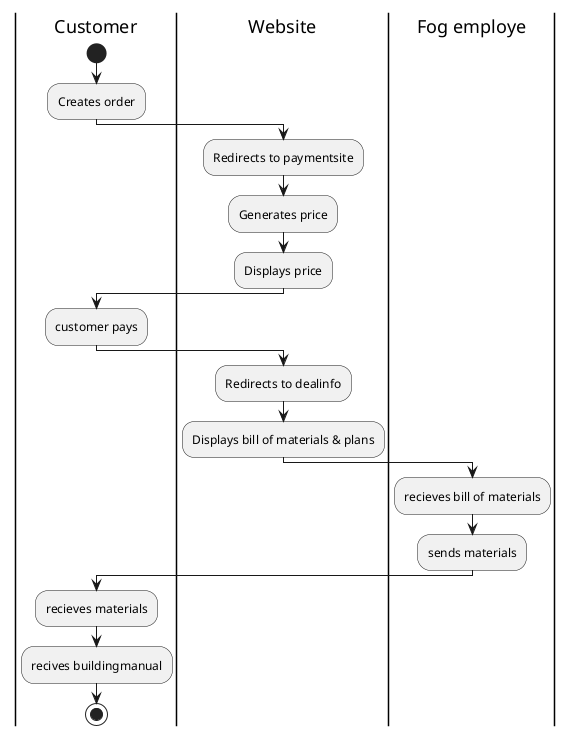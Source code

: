@startuml
|Customer|
start
:Creates order;
|Website|
:Redirects to paymentsite;
:Generates price;
:Displays price;
|Customer|
:customer pays;
|Website|
:Redirects to dealinfo;
:Displays bill of materials & plans;
|Fog employe|
:recieves bill of materials;
:sends materials;
|Customer|
:recieves materials;
:recives buildingmanual;


stop
@enduml